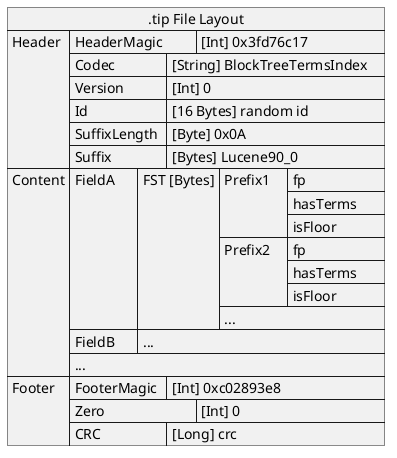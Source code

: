 1. tip文件（term index, 词项索引文件）
    tip文件主要按Field保存term的FST序列化后信息。每个Field最后会生成一个PendingBlock，包含一个FST，可以认为保存了 prefix -> [fp, hasTerms, isFloor]
的映射(虽然PendingBlock是树形的，但是FST中的映射都是平级的)，只是对比hashtable，其可以共用前缀和后缀，节省空间。其中fp指向tim文件中该pendingBlock开始
的FilePointer。后缀信息保存在tim文件中。

2. FST
    a. 为什么要求input有序
        input有序的情况下，当加入一个新key时，可以先求出新加的key和上一次输入的key的公共前缀，然后将将上一次输入的key除公共前缀的部分存入文件中。如果
input无序，首先获取公共前缀比较困难，需要和之前所有的key比较；其次所有的拓扑接口必须保存在内存中，因为无法保证下一个key不会改变之前的拓扑结构，这样对
内存的要求比较高(虽然可以用swap的思路，但这样效率会很低)。

3. FST编码后结构
    后面会解析

@startuml
json ".tip File Layout" as J {
   "Header":[
      {"HeaderMagic\t": "[Int] 0x3fd76c17"},
      {"Codec\t\t": "[String] BlockTreeTermsIndex"},
      {"Version\t\t": "[Int] 0"},
      {"Id\t\t\t": "[16 Bytes] random id"},
      {"SuffixLength\t": "[Byte] 0x0A"},
      {"Suffix\t\t": "[Bytes] Lucene90_0"}
   ],
   "Content":[
      {"FieldA\t": [
         {"FST [Bytes]": [
            {"Prefix1\t": ["fp", "hasTerms\t", "isFloor"]},
            {"Prefix2\t": ["fp", "hasTerms\t", "isFloor"]},
            "..."
         ]}
      ]},
      {"FieldB\t":["..."]},
      "..."
   ],
   "Footer":[
      {"FooterMagic\t": "[Int] 0xc02893e8"},
      {"Zero\t\t\t": "[Int] 0"},
      {"CRC\t\t\t": "[Long] crc"}
   ]
}
@enduml